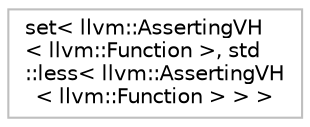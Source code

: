 digraph "Graphical Class Hierarchy"
{
 // LATEX_PDF_SIZE
  bgcolor="transparent";
  edge [fontname="Helvetica",fontsize="10",labelfontname="Helvetica",labelfontsize="10"];
  node [fontname="Helvetica",fontsize="10",shape=record];
  rankdir="LR";
  Node0 [label="set\< llvm::AssertingVH\l\< llvm::Function \>, std\l::less\< llvm::AssertingVH\l\< llvm::Function \> \> \>",height=0.2,width=0.4,color="grey75",tooltip=" "];
}
